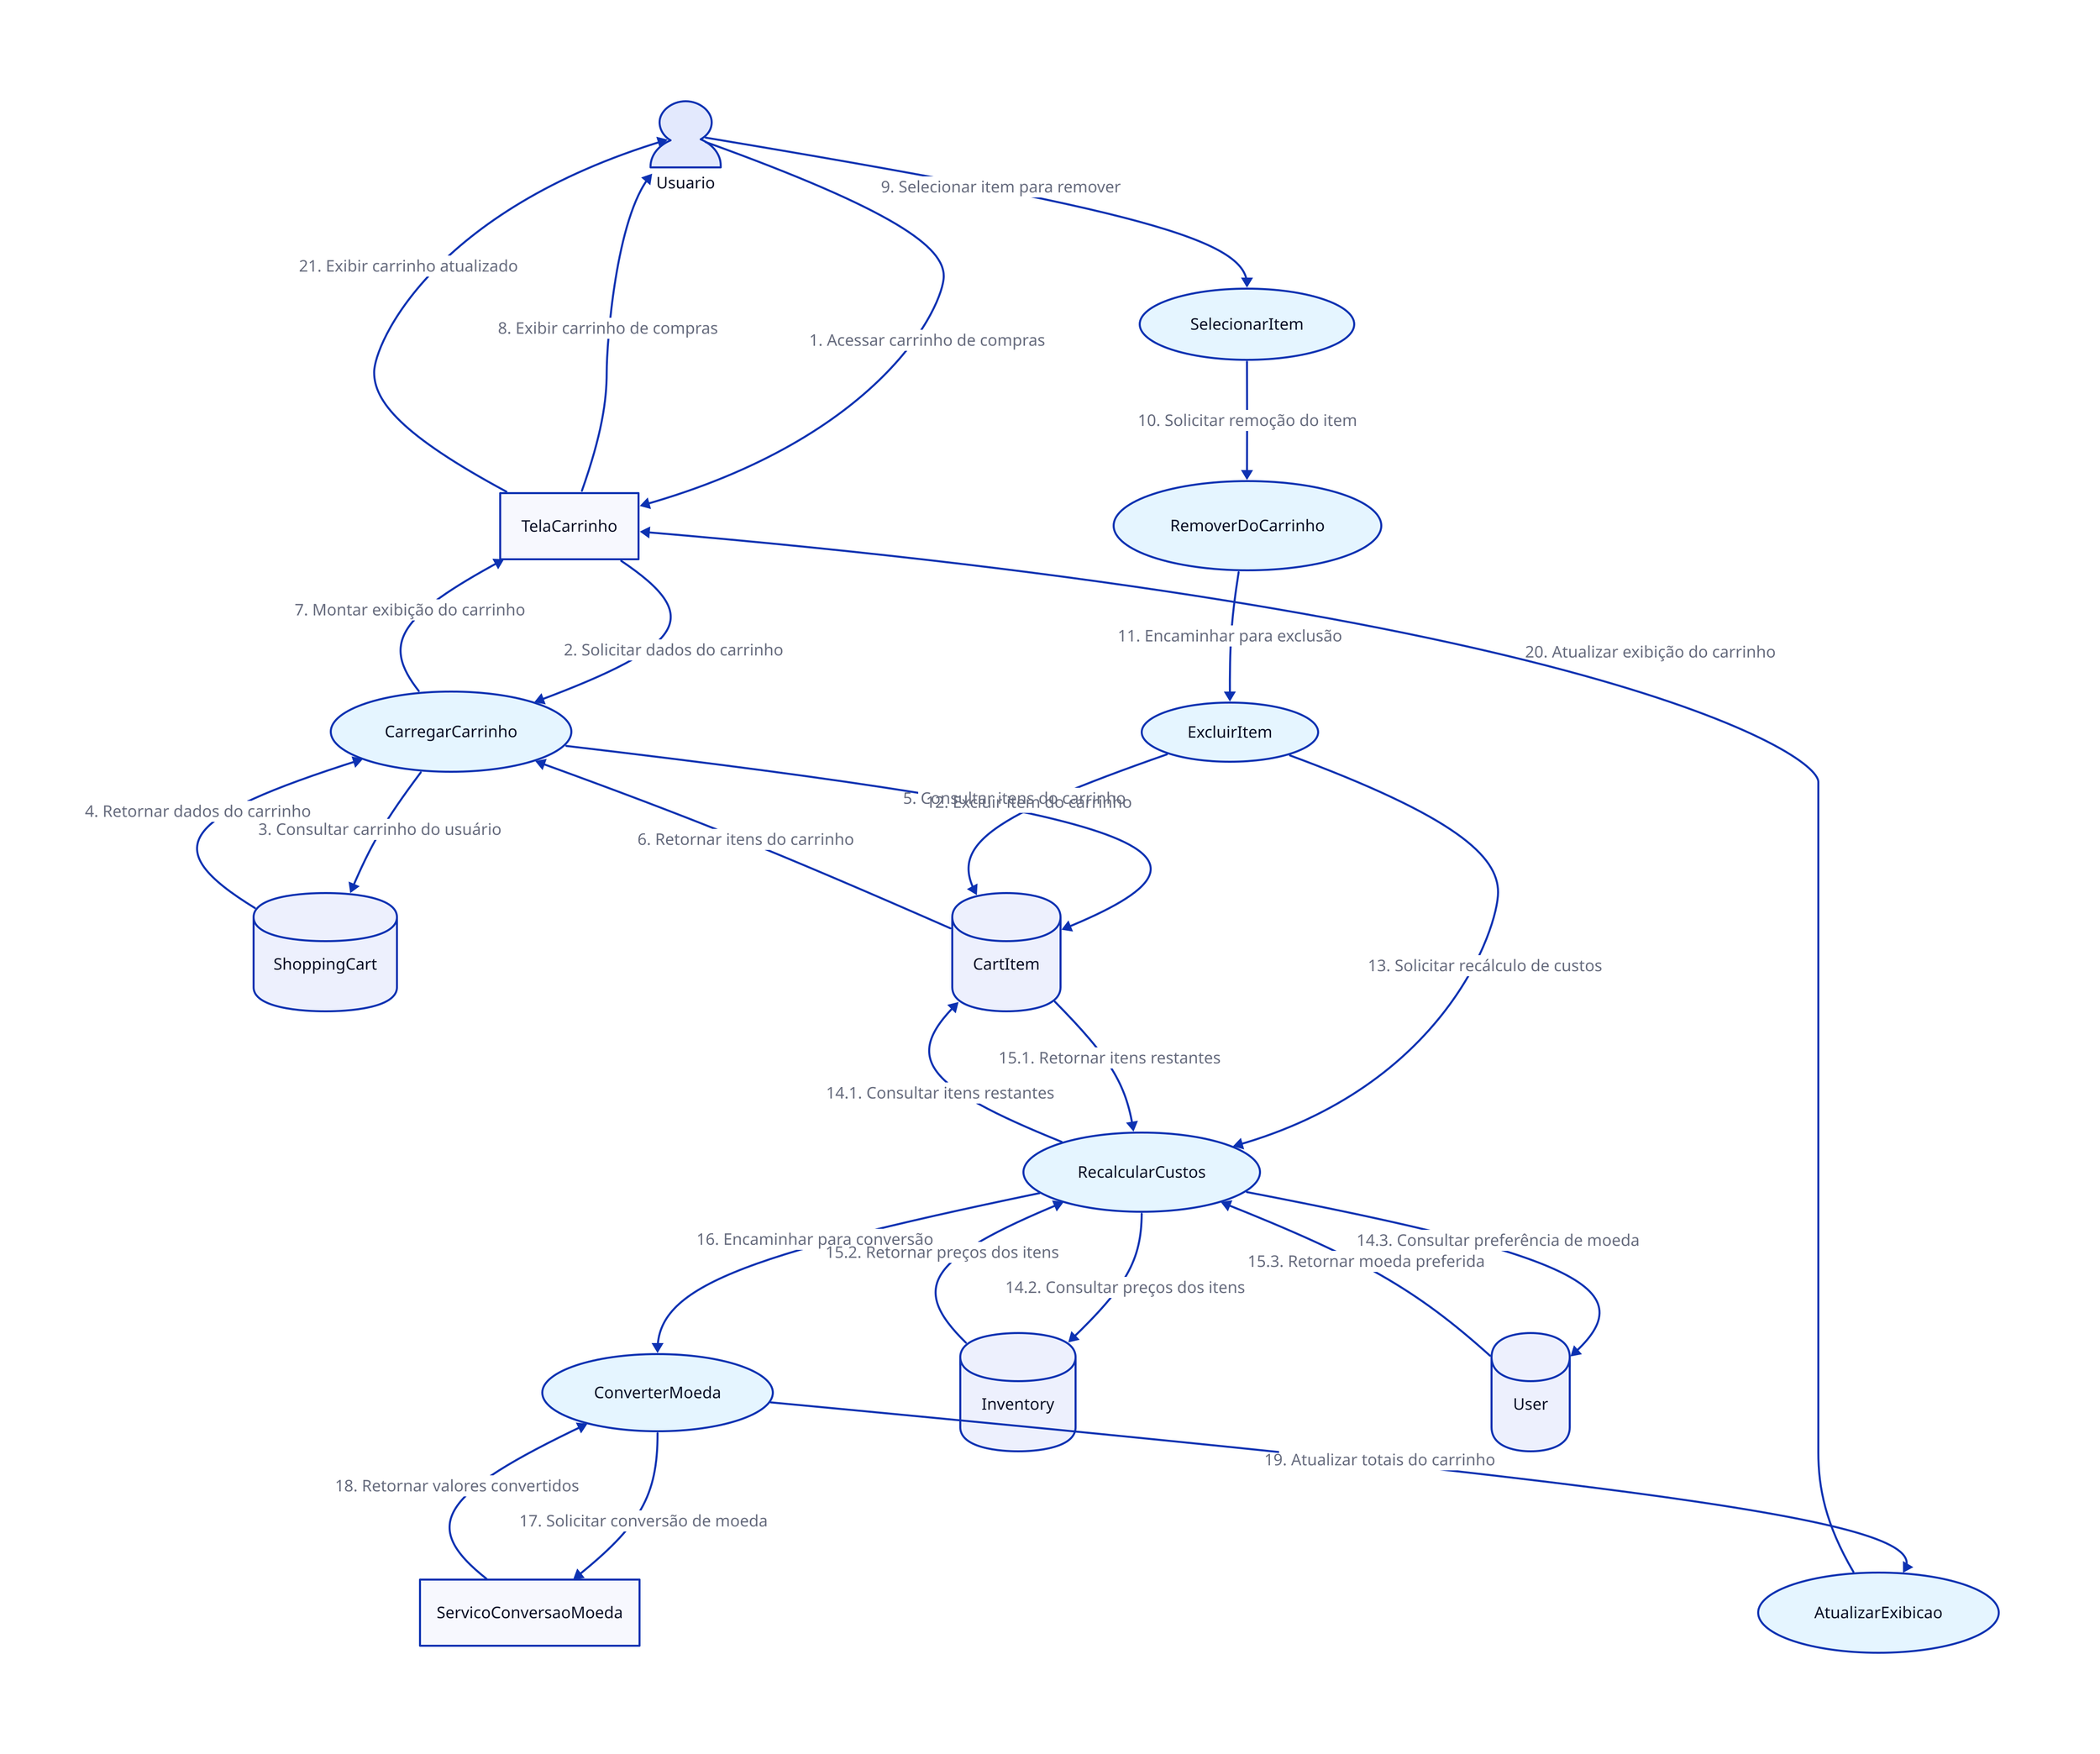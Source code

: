 Usuario: {
  shape: person
}

TelaCarrinho: {
  shape: rectangle
}

CarregarCarrinho: {
  shape: oval
  style.fill: "#E5F5FF"
}

SelecionarItem: {
  shape: oval
  style.fill: "#E5F5FF"
}

RemoverDoCarrinho: {
  shape: oval
  style.fill: "#E5F5FF"
}

ExcluirItem: {
  shape: oval
  style.fill: "#E5F5FF"
}

RecalcularCustos: {
  shape: oval
  style.fill: "#E5F5FF"
}

ConverterMoeda: {
  shape: oval
  style.fill: "#E5F5FF"
}

AtualizarExibicao: {
  shape: oval
  style.fill: "#E5F5FF"
}

ShoppingCart: {
  shape: cylinder
}

CartItem: {
  shape: cylinder
}

Inventory: {
  shape: cylinder
}

User: {
  shape: cylinder
}

ServicoConversaoMoeda: {
  shape: rectangle
}

Usuario -> TelaCarrinho: "1. Acessar carrinho de compras"
TelaCarrinho -> CarregarCarrinho: "2. Solicitar dados do carrinho"
CarregarCarrinho -> ShoppingCart: "3. Consultar carrinho do usuário"
ShoppingCart -> CarregarCarrinho: "4. Retornar dados do carrinho"
CarregarCarrinho -> CartItem: "5. Consultar itens do carrinho"
CartItem -> CarregarCarrinho: "6. Retornar itens do carrinho"
CarregarCarrinho -> TelaCarrinho: "7. Montar exibição do carrinho"
TelaCarrinho -> Usuario: "8. Exibir carrinho de compras"
Usuario -> SelecionarItem: "9. Selecionar item para remover"
SelecionarItem -> RemoverDoCarrinho: "10. Solicitar remoção do item"
RemoverDoCarrinho -> ExcluirItem: "11. Encaminhar para exclusão"
ExcluirItem -> CartItem: "12. Excluir item do carrinho"
ExcluirItem -> RecalcularCustos: "13. Solicitar recálculo de custos"
RecalcularCustos -> CartItem: "14.1. Consultar itens restantes"
RecalcularCustos -> Inventory: "14.2. Consultar preços dos itens"
RecalcularCustos -> User: "14.3. Consultar preferência de moeda"
CartItem -> RecalcularCustos: "15.1. Retornar itens restantes"
Inventory -> RecalcularCustos: "15.2. Retornar preços dos itens"
User -> RecalcularCustos: "15.3. Retornar moeda preferida"
RecalcularCustos -> ConverterMoeda: "16. Encaminhar para conversão"
ConverterMoeda -> ServicoConversaoMoeda: "17. Solicitar conversão de moeda"
ServicoConversaoMoeda -> ConverterMoeda: "18. Retornar valores convertidos"
ConverterMoeda -> AtualizarExibicao: "19. Atualizar totais do carrinho"
AtualizarExibicao -> TelaCarrinho: "20. Atualizar exibição do carrinho"
TelaCarrinho -> Usuario: "21. Exibir carrinho atualizado"

